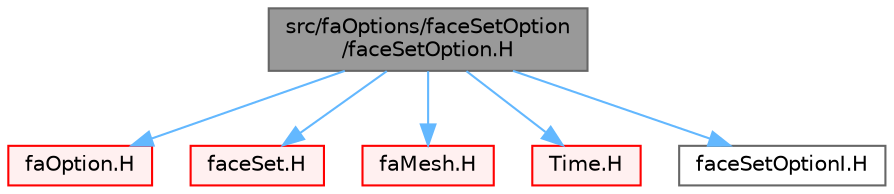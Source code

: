 digraph "src/faOptions/faceSetOption/faceSetOption.H"
{
 // LATEX_PDF_SIZE
  bgcolor="transparent";
  edge [fontname=Helvetica,fontsize=10,labelfontname=Helvetica,labelfontsize=10];
  node [fontname=Helvetica,fontsize=10,shape=box,height=0.2,width=0.4];
  Node1 [id="Node000001",label="src/faOptions/faceSetOption\l/faceSetOption.H",height=0.2,width=0.4,color="gray40", fillcolor="grey60", style="filled", fontcolor="black",tooltip=" "];
  Node1 -> Node2 [id="edge1_Node000001_Node000002",color="steelblue1",style="solid",tooltip=" "];
  Node2 [id="Node000002",label="faOption.H",height=0.2,width=0.4,color="red", fillcolor="#FFF0F0", style="filled",URL="$faOption_8H.html",tooltip=" "];
  Node1 -> Node405 [id="edge2_Node000001_Node000405",color="steelblue1",style="solid",tooltip=" "];
  Node405 [id="Node000405",label="faceSet.H",height=0.2,width=0.4,color="red", fillcolor="#FFF0F0", style="filled",URL="$faceSet_8H.html",tooltip=" "];
  Node1 -> Node378 [id="edge3_Node000001_Node000378",color="steelblue1",style="solid",tooltip=" "];
  Node378 [id="Node000378",label="faMesh.H",height=0.2,width=0.4,color="red", fillcolor="#FFF0F0", style="filled",URL="$faMesh_8H.html",tooltip=" "];
  Node1 -> Node407 [id="edge4_Node000001_Node000407",color="steelblue1",style="solid",tooltip=" "];
  Node407 [id="Node000407",label="Time.H",height=0.2,width=0.4,color="red", fillcolor="#FFF0F0", style="filled",URL="$Time_8H.html",tooltip=" "];
  Node1 -> Node433 [id="edge5_Node000001_Node000433",color="steelblue1",style="solid",tooltip=" "];
  Node433 [id="Node000433",label="faceSetOptionI.H",height=0.2,width=0.4,color="grey40", fillcolor="white", style="filled",URL="$faceSetOptionI_8H.html",tooltip=" "];
}
